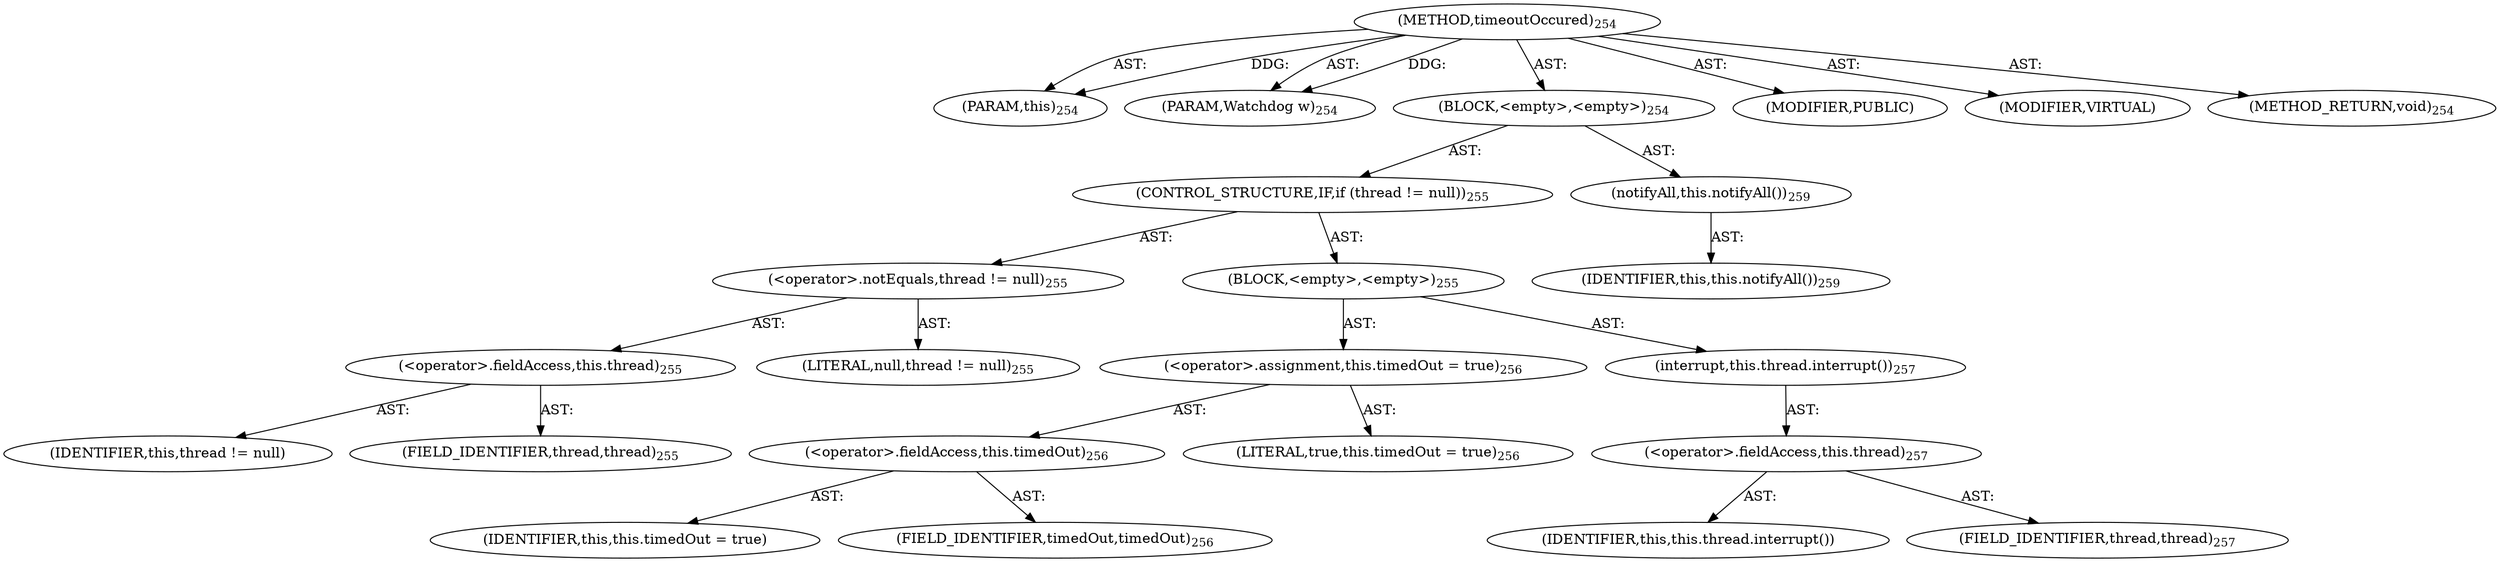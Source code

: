 digraph "timeoutOccured" {  
"111669149704" [label = <(METHOD,timeoutOccured)<SUB>254</SUB>> ]
"115964116996" [label = <(PARAM,this)<SUB>254</SUB>> ]
"115964117008" [label = <(PARAM,Watchdog w)<SUB>254</SUB>> ]
"25769803818" [label = <(BLOCK,&lt;empty&gt;,&lt;empty&gt;)<SUB>254</SUB>> ]
"47244640282" [label = <(CONTROL_STRUCTURE,IF,if (thread != null))<SUB>255</SUB>> ]
"30064771211" [label = <(&lt;operator&gt;.notEquals,thread != null)<SUB>255</SUB>> ]
"30064771212" [label = <(&lt;operator&gt;.fieldAccess,this.thread)<SUB>255</SUB>> ]
"68719476847" [label = <(IDENTIFIER,this,thread != null)> ]
"55834574884" [label = <(FIELD_IDENTIFIER,thread,thread)<SUB>255</SUB>> ]
"90194313245" [label = <(LITERAL,null,thread != null)<SUB>255</SUB>> ]
"25769803819" [label = <(BLOCK,&lt;empty&gt;,&lt;empty&gt;)<SUB>255</SUB>> ]
"30064771213" [label = <(&lt;operator&gt;.assignment,this.timedOut = true)<SUB>256</SUB>> ]
"30064771214" [label = <(&lt;operator&gt;.fieldAccess,this.timedOut)<SUB>256</SUB>> ]
"68719476848" [label = <(IDENTIFIER,this,this.timedOut = true)> ]
"55834574885" [label = <(FIELD_IDENTIFIER,timedOut,timedOut)<SUB>256</SUB>> ]
"90194313246" [label = <(LITERAL,true,this.timedOut = true)<SUB>256</SUB>> ]
"30064771215" [label = <(interrupt,this.thread.interrupt())<SUB>257</SUB>> ]
"30064771216" [label = <(&lt;operator&gt;.fieldAccess,this.thread)<SUB>257</SUB>> ]
"68719476849" [label = <(IDENTIFIER,this,this.thread.interrupt())> ]
"55834574886" [label = <(FIELD_IDENTIFIER,thread,thread)<SUB>257</SUB>> ]
"30064771217" [label = <(notifyAll,this.notifyAll())<SUB>259</SUB>> ]
"68719476745" [label = <(IDENTIFIER,this,this.notifyAll())<SUB>259</SUB>> ]
"133143986203" [label = <(MODIFIER,PUBLIC)> ]
"133143986204" [label = <(MODIFIER,VIRTUAL)> ]
"128849018888" [label = <(METHOD_RETURN,void)<SUB>254</SUB>> ]
  "111669149704" -> "115964116996"  [ label = "AST: "] 
  "111669149704" -> "115964117008"  [ label = "AST: "] 
  "111669149704" -> "25769803818"  [ label = "AST: "] 
  "111669149704" -> "133143986203"  [ label = "AST: "] 
  "111669149704" -> "133143986204"  [ label = "AST: "] 
  "111669149704" -> "128849018888"  [ label = "AST: "] 
  "25769803818" -> "47244640282"  [ label = "AST: "] 
  "25769803818" -> "30064771217"  [ label = "AST: "] 
  "47244640282" -> "30064771211"  [ label = "AST: "] 
  "47244640282" -> "25769803819"  [ label = "AST: "] 
  "30064771211" -> "30064771212"  [ label = "AST: "] 
  "30064771211" -> "90194313245"  [ label = "AST: "] 
  "30064771212" -> "68719476847"  [ label = "AST: "] 
  "30064771212" -> "55834574884"  [ label = "AST: "] 
  "25769803819" -> "30064771213"  [ label = "AST: "] 
  "25769803819" -> "30064771215"  [ label = "AST: "] 
  "30064771213" -> "30064771214"  [ label = "AST: "] 
  "30064771213" -> "90194313246"  [ label = "AST: "] 
  "30064771214" -> "68719476848"  [ label = "AST: "] 
  "30064771214" -> "55834574885"  [ label = "AST: "] 
  "30064771215" -> "30064771216"  [ label = "AST: "] 
  "30064771216" -> "68719476849"  [ label = "AST: "] 
  "30064771216" -> "55834574886"  [ label = "AST: "] 
  "30064771217" -> "68719476745"  [ label = "AST: "] 
  "111669149704" -> "115964116996"  [ label = "DDG: "] 
  "111669149704" -> "115964117008"  [ label = "DDG: "] 
}
